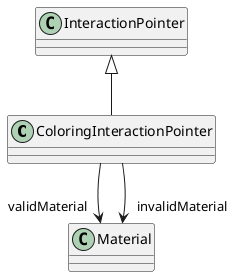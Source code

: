 @startuml
class ColoringInteractionPointer {
}
InteractionPointer <|-- ColoringInteractionPointer
ColoringInteractionPointer --> "validMaterial" Material
ColoringInteractionPointer --> "invalidMaterial" Material
@enduml
